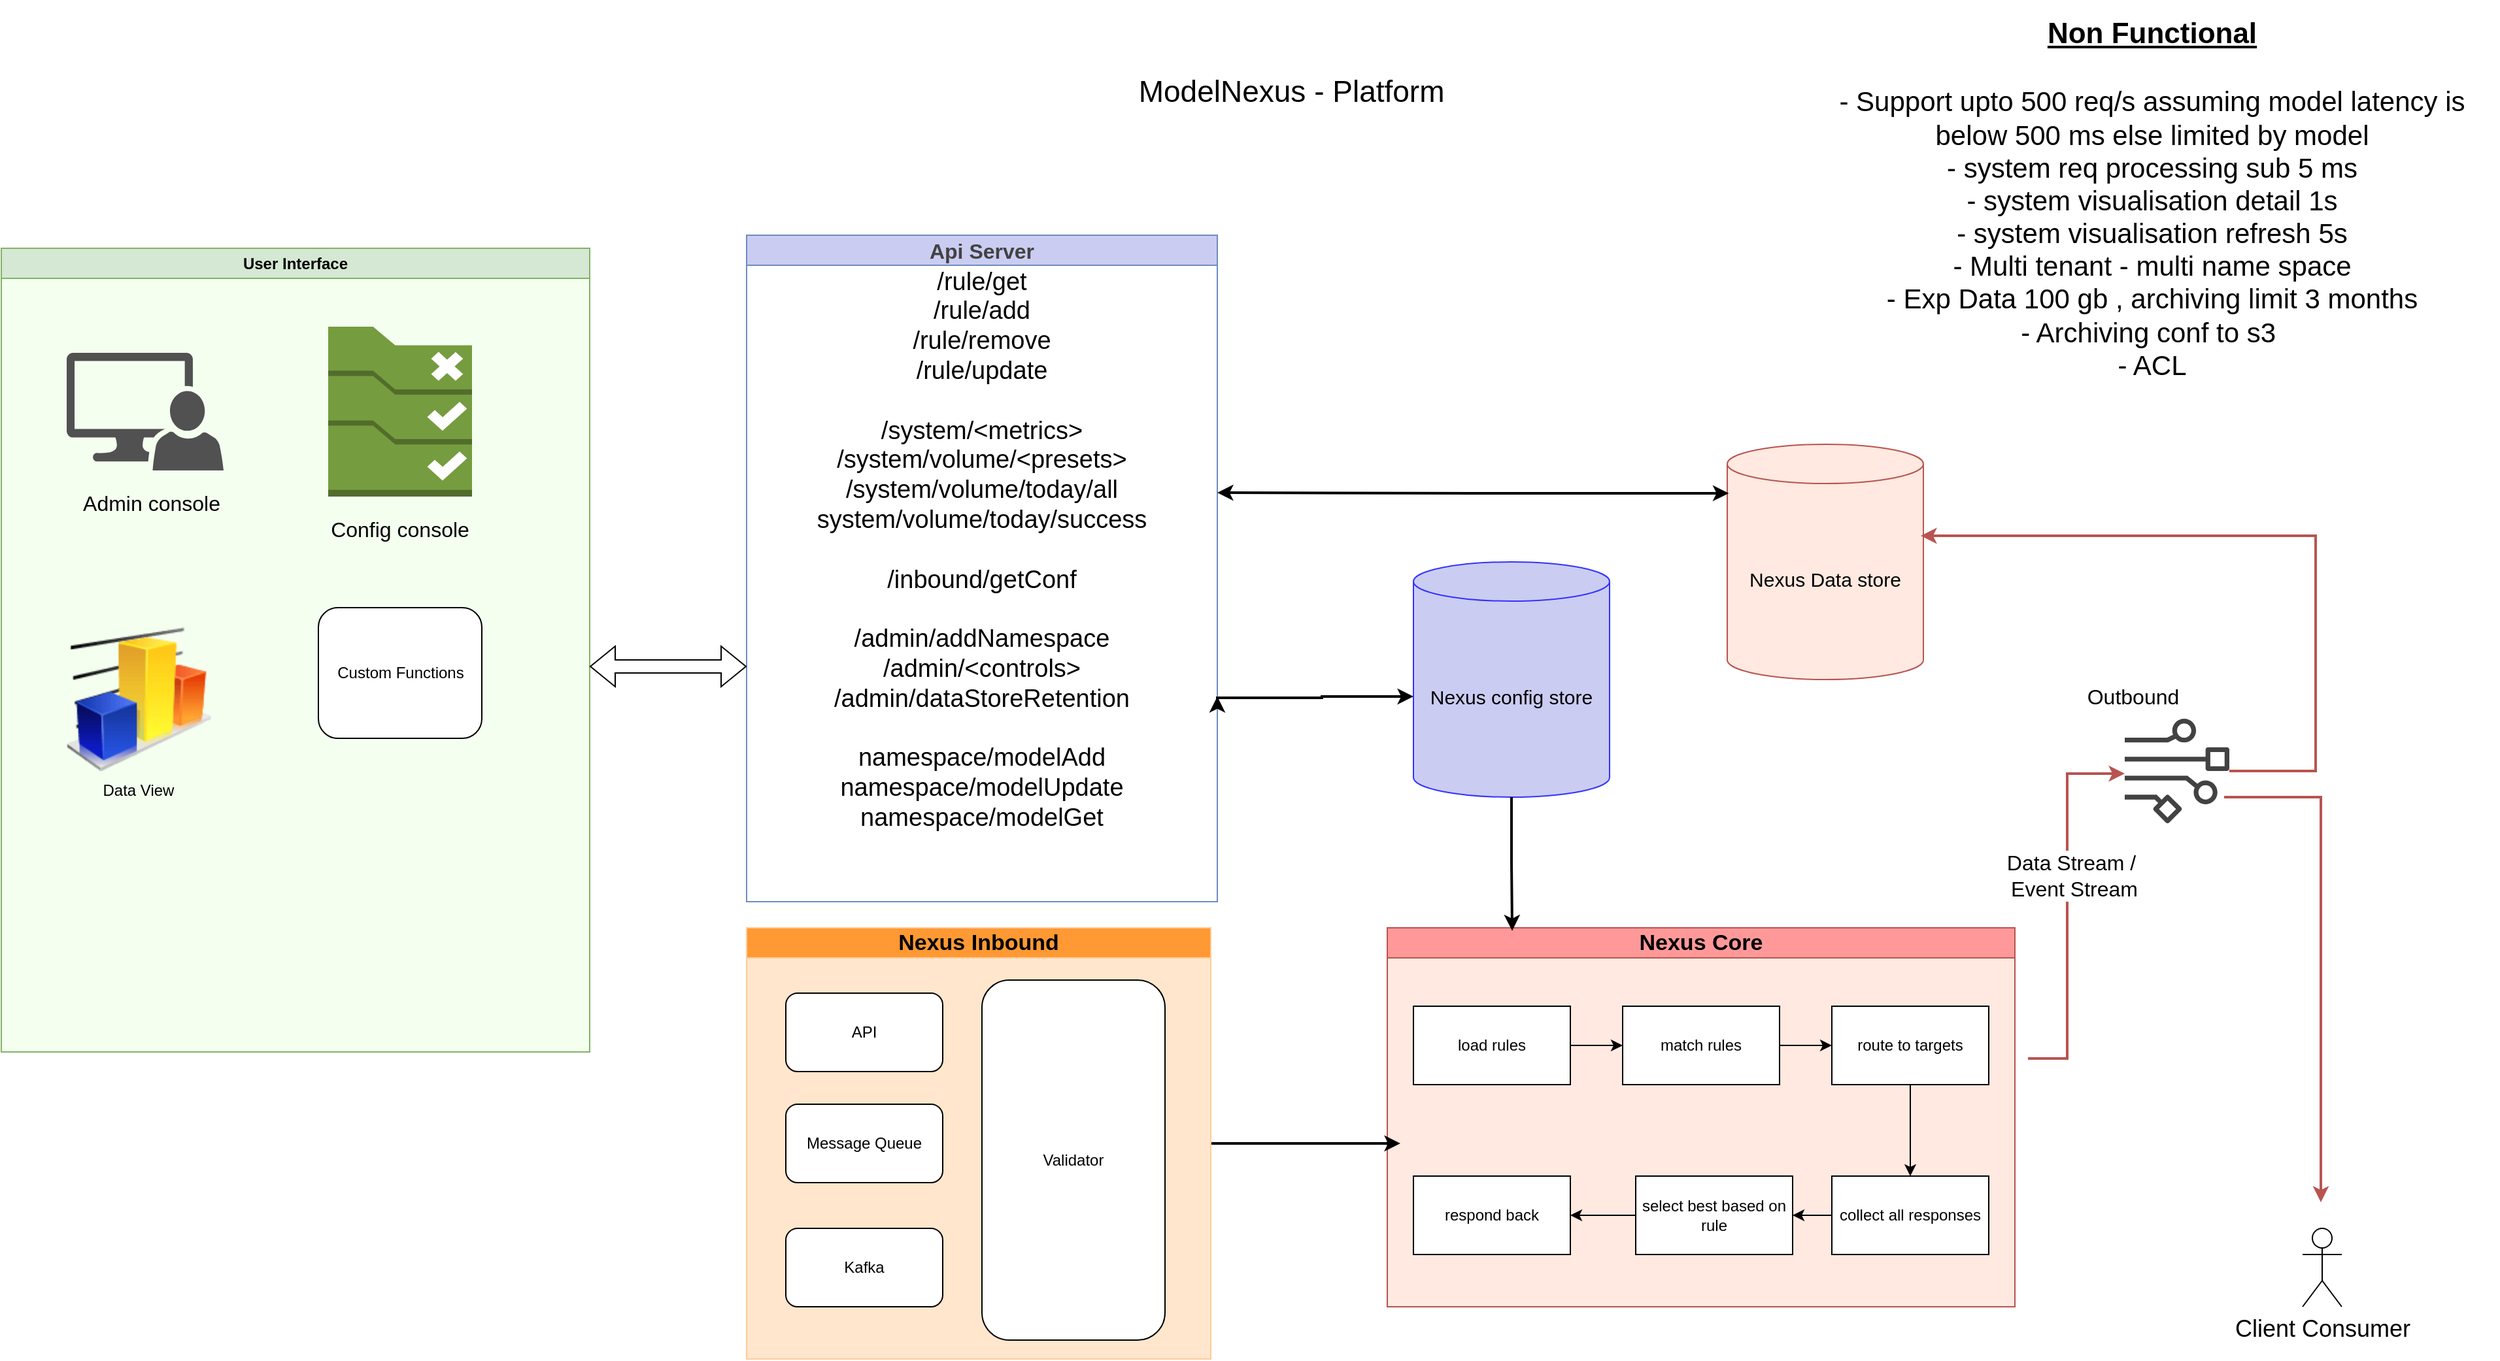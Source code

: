 <mxfile version="24.7.7">
  <diagram name="Page-1" id="GuJsaFXCf7rbCacDJFg-">
    <mxGraphModel dx="2058" dy="2174" grid="1" gridSize="10" guides="1" tooltips="1" connect="1" arrows="1" fold="1" page="1" pageScale="1" pageWidth="827" pageHeight="1169" math="0" shadow="0">
      <root>
        <mxCell id="0" />
        <mxCell id="1" parent="0" />
        <mxCell id="SCZvKBO57X7So9eVnbbf-1" value="&lt;font style=&quot;font-size: 23px;&quot;&gt;ModelNexus - Platform&amp;nbsp;&lt;/font&gt;" style="text;html=1;align=center;verticalAlign=middle;whiteSpace=wrap;rounded=0;" parent="1" vertex="1">
          <mxGeometry x="860" y="-220" width="320" height="140" as="geometry" />
        </mxCell>
        <mxCell id="SCZvKBO57X7So9eVnbbf-6" value="&lt;font style=&quot;font-size: 17px;&quot;&gt;Nexus Core&lt;/font&gt;" style="swimlane;whiteSpace=wrap;html=1;fillColor=#FF9999;strokeColor=#b85450;swimlaneFillColor=#FFE9E0;" parent="1" vertex="1">
          <mxGeometry x="1090" y="490" width="480" height="290" as="geometry" />
        </mxCell>
        <mxCell id="SCZvKBO57X7So9eVnbbf-15" style="edgeStyle=orthogonalEdgeStyle;rounded=0;orthogonalLoop=1;jettySize=auto;html=1;exitX=1;exitY=0.5;exitDx=0;exitDy=0;entryX=0;entryY=0.5;entryDx=0;entryDy=0;" parent="SCZvKBO57X7So9eVnbbf-6" source="SCZvKBO57X7So9eVnbbf-7" target="SCZvKBO57X7So9eVnbbf-8" edge="1">
          <mxGeometry relative="1" as="geometry" />
        </mxCell>
        <mxCell id="SCZvKBO57X7So9eVnbbf-7" value="load rules" style="rounded=0;whiteSpace=wrap;html=1;" parent="SCZvKBO57X7So9eVnbbf-6" vertex="1">
          <mxGeometry x="20" y="60" width="120" height="60" as="geometry" />
        </mxCell>
        <mxCell id="SCZvKBO57X7So9eVnbbf-16" style="edgeStyle=orthogonalEdgeStyle;rounded=0;orthogonalLoop=1;jettySize=auto;html=1;exitX=1;exitY=0.5;exitDx=0;exitDy=0;entryX=0;entryY=0.5;entryDx=0;entryDy=0;" parent="SCZvKBO57X7So9eVnbbf-6" source="SCZvKBO57X7So9eVnbbf-8" target="SCZvKBO57X7So9eVnbbf-9" edge="1">
          <mxGeometry relative="1" as="geometry" />
        </mxCell>
        <mxCell id="SCZvKBO57X7So9eVnbbf-8" value="match rules" style="rounded=0;whiteSpace=wrap;html=1;" parent="SCZvKBO57X7So9eVnbbf-6" vertex="1">
          <mxGeometry x="180" y="60" width="120" height="60" as="geometry" />
        </mxCell>
        <mxCell id="SCZvKBO57X7So9eVnbbf-19" style="edgeStyle=orthogonalEdgeStyle;rounded=0;orthogonalLoop=1;jettySize=auto;html=1;exitX=0.5;exitY=1;exitDx=0;exitDy=0;entryX=0.5;entryY=0;entryDx=0;entryDy=0;" parent="SCZvKBO57X7So9eVnbbf-6" source="SCZvKBO57X7So9eVnbbf-9" target="SCZvKBO57X7So9eVnbbf-14" edge="1">
          <mxGeometry relative="1" as="geometry" />
        </mxCell>
        <mxCell id="SCZvKBO57X7So9eVnbbf-9" value="route to targets" style="rounded=0;whiteSpace=wrap;html=1;" parent="SCZvKBO57X7So9eVnbbf-6" vertex="1">
          <mxGeometry x="340" y="60" width="120" height="60" as="geometry" />
        </mxCell>
        <mxCell id="SCZvKBO57X7So9eVnbbf-39" style="edgeStyle=orthogonalEdgeStyle;rounded=0;orthogonalLoop=1;jettySize=auto;html=1;exitX=0;exitY=0.5;exitDx=0;exitDy=0;entryX=1;entryY=0.5;entryDx=0;entryDy=0;" parent="SCZvKBO57X7So9eVnbbf-6" source="SCZvKBO57X7So9eVnbbf-14" target="SCZvKBO57X7So9eVnbbf-28" edge="1">
          <mxGeometry relative="1" as="geometry" />
        </mxCell>
        <mxCell id="SCZvKBO57X7So9eVnbbf-14" value="collect all responses" style="rounded=0;whiteSpace=wrap;html=1;" parent="SCZvKBO57X7So9eVnbbf-6" vertex="1">
          <mxGeometry x="340" y="190" width="120" height="60" as="geometry" />
        </mxCell>
        <mxCell id="SCZvKBO57X7So9eVnbbf-40" style="edgeStyle=orthogonalEdgeStyle;rounded=0;orthogonalLoop=1;jettySize=auto;html=1;exitX=0;exitY=0.5;exitDx=0;exitDy=0;entryX=1;entryY=0.5;entryDx=0;entryDy=0;" parent="SCZvKBO57X7So9eVnbbf-6" source="SCZvKBO57X7So9eVnbbf-28" target="SCZvKBO57X7So9eVnbbf-38" edge="1">
          <mxGeometry relative="1" as="geometry" />
        </mxCell>
        <mxCell id="SCZvKBO57X7So9eVnbbf-28" value="select best based on rule" style="rounded=0;whiteSpace=wrap;html=1;" parent="SCZvKBO57X7So9eVnbbf-6" vertex="1">
          <mxGeometry x="190" y="190" width="120" height="60" as="geometry" />
        </mxCell>
        <mxCell id="SCZvKBO57X7So9eVnbbf-38" value="respond back" style="rounded=0;whiteSpace=wrap;html=1;" parent="SCZvKBO57X7So9eVnbbf-6" vertex="1">
          <mxGeometry x="20" y="190" width="120" height="60" as="geometry" />
        </mxCell>
        <mxCell id="SCZvKBO57X7So9eVnbbf-41" value="&lt;font style=&quot;font-size: 15px;&quot;&gt;Nexus config store&lt;/font&gt;" style="shape=cylinder3;whiteSpace=wrap;html=1;boundedLbl=1;backgroundOutline=1;size=15;fillColor=#CBCCF2;strokeColor=#3333FF;" parent="1" vertex="1">
          <mxGeometry x="1110" y="210" width="150" height="180" as="geometry" />
        </mxCell>
        <mxCell id="SCZvKBO57X7So9eVnbbf-42" value="&lt;font color=&quot;#424242&quot; style=&quot;font-size: 16px;&quot;&gt;Api Server&lt;/font&gt;" style="swimlane;whiteSpace=wrap;html=1;fillColor=#CBCCF2;strokeColor=#6c8ebf;" parent="1" vertex="1">
          <mxGeometry x="600" y="-40" width="360" height="510" as="geometry" />
        </mxCell>
        <mxCell id="5m-fN42RZaUffiaMogSR-8" value="&lt;div&gt;&lt;span style=&quot;font-size: 19px;&quot;&gt;&lt;br&gt;&lt;/span&gt;&lt;/div&gt;&lt;div&gt;&lt;span style=&quot;font-size: 19px;&quot;&gt;/rule/get&lt;/span&gt;&lt;br&gt;&lt;/div&gt;&lt;span style=&quot;font-size: 19px;&quot;&gt;/rule/add&lt;/span&gt;&lt;div&gt;&lt;span style=&quot;font-size: 19px;&quot;&gt;/rule/remove&lt;/span&gt;&lt;/div&gt;&lt;div&gt;&lt;span style=&quot;font-size: 19px;&quot;&gt;/rule/update&lt;/span&gt;&lt;/div&gt;&lt;div&gt;&lt;span style=&quot;font-size: 19px;&quot;&gt;&lt;br&gt;&lt;/span&gt;&lt;/div&gt;&lt;div&gt;&lt;span style=&quot;font-size: 19px;&quot;&gt;/system/&amp;lt;metrics&amp;gt;&lt;/span&gt;&lt;/div&gt;&lt;div&gt;&lt;span style=&quot;font-size: 19px;&quot;&gt;/system/volume/&amp;lt;presets&amp;gt;&lt;/span&gt;&lt;/div&gt;&lt;div&gt;&lt;span style=&quot;font-size: 19px;&quot;&gt;/system/volume/today/all&lt;/span&gt;&lt;/div&gt;&lt;div&gt;&lt;span style=&quot;font-size: 19px;&quot;&gt;system/volume/today/success&lt;/span&gt;&lt;/div&gt;&lt;div&gt;&lt;span style=&quot;font-size: 19px;&quot;&gt;&lt;br&gt;&lt;/span&gt;&lt;/div&gt;&lt;div&gt;&lt;span style=&quot;font-size: 19px;&quot;&gt;/inbound/getConf&lt;/span&gt;&lt;/div&gt;&lt;div&gt;&lt;span style=&quot;font-size: 19px;&quot;&gt;&lt;br&gt;&lt;/span&gt;&lt;/div&gt;&lt;div&gt;&lt;span style=&quot;font-size: 19px;&quot;&gt;/admin/addNamespace&lt;/span&gt;&lt;/div&gt;&lt;div&gt;&lt;span style=&quot;font-size: 19px;&quot;&gt;/admin/&amp;lt;controls&amp;gt;&lt;/span&gt;&lt;/div&gt;&lt;div&gt;&lt;span style=&quot;font-size: 19px;&quot;&gt;/admin/dataStoreRetention&lt;/span&gt;&lt;/div&gt;&lt;div&gt;&lt;span style=&quot;font-size: 19px;&quot;&gt;&lt;br&gt;&lt;/span&gt;&lt;/div&gt;&lt;div&gt;&lt;span style=&quot;font-size: 19px;&quot;&gt;namespace/modelAdd&lt;/span&gt;&lt;/div&gt;&lt;div&gt;&lt;span style=&quot;font-size: 19px;&quot;&gt;namespace/modelUpdate&lt;/span&gt;&lt;/div&gt;&lt;div&gt;&lt;span style=&quot;font-size: 19px;&quot;&gt;namespace/modelGet&lt;/span&gt;&lt;/div&gt;&lt;div&gt;&lt;span style=&quot;font-size: 19px;&quot;&gt;&lt;br&gt;&lt;/span&gt;&lt;/div&gt;&lt;div&gt;&lt;br&gt;&lt;/div&gt;&lt;div&gt;&lt;br&gt;&lt;/div&gt;" style="text;html=1;align=center;verticalAlign=middle;whiteSpace=wrap;rounded=0;" vertex="1" parent="SCZvKBO57X7So9eVnbbf-42">
          <mxGeometry x="75" y="150" width="210" height="210" as="geometry" />
        </mxCell>
        <mxCell id="SCZvKBO57X7So9eVnbbf-51" style="edgeStyle=orthogonalEdgeStyle;rounded=0;orthogonalLoop=1;jettySize=auto;html=1;strokeWidth=2;" parent="1" source="SCZvKBO57X7So9eVnbbf-47" edge="1">
          <mxGeometry relative="1" as="geometry">
            <mxPoint x="1100" y="655" as="targetPoint" />
          </mxGeometry>
        </mxCell>
        <mxCell id="SCZvKBO57X7So9eVnbbf-47" value="&lt;font style=&quot;font-size: 17px;&quot;&gt;Nexus Inbound&lt;/font&gt;" style="swimlane;whiteSpace=wrap;html=1;fillColor=#FF9933;strokeColor=#FFCC99;swimlaneFillColor=#FFE6CC;" parent="1" vertex="1">
          <mxGeometry x="600" y="490" width="355" height="330" as="geometry" />
        </mxCell>
        <mxCell id="SCZvKBO57X7So9eVnbbf-48" value="API" style="rounded=1;whiteSpace=wrap;html=1;" parent="SCZvKBO57X7So9eVnbbf-47" vertex="1">
          <mxGeometry x="30" y="50" width="120" height="60" as="geometry" />
        </mxCell>
        <mxCell id="SCZvKBO57X7So9eVnbbf-49" value="Message Queue" style="rounded=1;whiteSpace=wrap;html=1;" parent="SCZvKBO57X7So9eVnbbf-47" vertex="1">
          <mxGeometry x="30" y="135" width="120" height="60" as="geometry" />
        </mxCell>
        <mxCell id="SCZvKBO57X7So9eVnbbf-50" value="Kafka" style="rounded=1;whiteSpace=wrap;html=1;" parent="SCZvKBO57X7So9eVnbbf-47" vertex="1">
          <mxGeometry x="30" y="230" width="120" height="60" as="geometry" />
        </mxCell>
        <mxCell id="SCZvKBO57X7So9eVnbbf-56" value="Validator" style="rounded=1;whiteSpace=wrap;html=1;rotation=0;" parent="SCZvKBO57X7So9eVnbbf-47" vertex="1">
          <mxGeometry x="180" y="40" width="140" height="275.5" as="geometry" />
        </mxCell>
        <mxCell id="SCZvKBO57X7So9eVnbbf-52" value="&lt;font style=&quot;font-size: 15px;&quot;&gt;Nexus Data store&lt;/font&gt;" style="shape=cylinder3;whiteSpace=wrap;html=1;boundedLbl=1;backgroundOutline=1;size=15;fillColor=#FFE9E0;strokeColor=#b85450;" parent="1" vertex="1">
          <mxGeometry x="1350" y="120" width="150" height="180" as="geometry" />
        </mxCell>
        <mxCell id="SCZvKBO57X7So9eVnbbf-61" style="edgeStyle=orthogonalEdgeStyle;rounded=0;orthogonalLoop=1;jettySize=auto;html=1;startArrow=classic;startFill=1;strokeWidth=2;" parent="1" edge="1">
          <mxGeometry relative="1" as="geometry">
            <mxPoint x="960" y="313" as="sourcePoint" />
            <mxPoint x="1110" y="313" as="targetPoint" />
            <Array as="points">
              <mxPoint x="1040" y="314" />
            </Array>
          </mxGeometry>
        </mxCell>
        <mxCell id="SCZvKBO57X7So9eVnbbf-62" style="edgeStyle=orthogonalEdgeStyle;rounded=0;orthogonalLoop=1;jettySize=auto;html=1;entryX=0.008;entryY=0.208;entryDx=0;entryDy=0;entryPerimeter=0;startArrow=classic;startFill=1;strokeWidth=2;" parent="1" target="SCZvKBO57X7So9eVnbbf-52" edge="1">
          <mxGeometry relative="1" as="geometry">
            <mxPoint x="960" y="157" as="sourcePoint" />
          </mxGeometry>
        </mxCell>
        <mxCell id="SCZvKBO57X7So9eVnbbf-64" style="edgeStyle=orthogonalEdgeStyle;rounded=0;orthogonalLoop=1;jettySize=auto;html=1;exitX=0.5;exitY=1;exitDx=0;exitDy=0;exitPerimeter=0;entryX=0.199;entryY=0.008;entryDx=0;entryDy=0;entryPerimeter=0;strokeWidth=2;" parent="1" source="SCZvKBO57X7So9eVnbbf-41" target="SCZvKBO57X7So9eVnbbf-6" edge="1">
          <mxGeometry relative="1" as="geometry" />
        </mxCell>
        <mxCell id="SCZvKBO57X7So9eVnbbf-66" value="" style="sketch=0;outlineConnect=0;fillColor=#424242;strokeColor=#3A5431;dashed=0;verticalLabelPosition=bottom;verticalAlign=top;align=center;html=1;fontSize=12;fontStyle=0;aspect=fixed;pointerEvents=1;shape=mxgraph.aws4.data_stream;fontColor=#ffffff;" parent="1" vertex="1">
          <mxGeometry x="1654" y="330" width="80" height="80" as="geometry" />
        </mxCell>
        <mxCell id="5m-fN42RZaUffiaMogSR-2" style="edgeStyle=orthogonalEdgeStyle;rounded=0;orthogonalLoop=1;jettySize=auto;html=1;fillColor=#f8cecc;strokeColor=#b85450;strokeWidth=2;" edge="1" parent="1" target="SCZvKBO57X7So9eVnbbf-66">
          <mxGeometry relative="1" as="geometry">
            <mxPoint x="1580" y="590" as="sourcePoint" />
            <mxPoint x="1620" y="590" as="targetPoint" />
            <Array as="points">
              <mxPoint x="1610" y="590" />
              <mxPoint x="1610" y="372" />
            </Array>
          </mxGeometry>
        </mxCell>
        <mxCell id="5m-fN42RZaUffiaMogSR-3" value="&lt;font style=&quot;font-size: 16px;&quot;&gt;Data Stream /&amp;nbsp;&lt;/font&gt;&lt;div style=&quot;font-size: 16px;&quot;&gt;&lt;font style=&quot;font-size: 16px;&quot;&gt;Event Stream&lt;/font&gt;&lt;/div&gt;" style="edgeLabel;html=1;align=center;verticalAlign=middle;resizable=0;points=[];" vertex="1" connectable="0" parent="5m-fN42RZaUffiaMogSR-2">
          <mxGeometry x="-0.616" y="1" relative="1" as="geometry">
            <mxPoint x="6" y="-114" as="offset" />
          </mxGeometry>
        </mxCell>
        <mxCell id="5m-fN42RZaUffiaMogSR-5" value="" style="endArrow=classic;html=1;rounded=0;edgeStyle=orthogonalEdgeStyle;fillColor=#f8cecc;strokeColor=#b85450;strokeWidth=2;" edge="1" parent="1" source="SCZvKBO57X7So9eVnbbf-66">
          <mxGeometry width="50" height="50" relative="1" as="geometry">
            <mxPoint x="1790" y="370" as="sourcePoint" />
            <mxPoint x="1498" y="190" as="targetPoint" />
            <Array as="points">
              <mxPoint x="1800" y="370" />
              <mxPoint x="1800" y="190" />
              <mxPoint x="1498" y="190" />
            </Array>
          </mxGeometry>
        </mxCell>
        <mxCell id="5m-fN42RZaUffiaMogSR-6" value="" style="endArrow=classic;html=1;rounded=0;edgeStyle=orthogonalEdgeStyle;fillColor=#f8cecc;strokeColor=#b85450;strokeWidth=2;" edge="1" parent="1">
          <mxGeometry width="50" height="50" relative="1" as="geometry">
            <mxPoint x="1730" y="390" as="sourcePoint" />
            <mxPoint x="1804" y="700" as="targetPoint" />
            <Array as="points">
              <mxPoint x="1804" y="390" />
            </Array>
          </mxGeometry>
        </mxCell>
        <mxCell id="5m-fN42RZaUffiaMogSR-7" value="&lt;font style=&quot;font-size: 18px;&quot;&gt;Client Consumer&lt;/font&gt;" style="shape=umlActor;verticalLabelPosition=bottom;verticalAlign=top;html=1;outlineConnect=0;" vertex="1" parent="1">
          <mxGeometry x="1790" y="720" width="30" height="60" as="geometry" />
        </mxCell>
        <mxCell id="5m-fN42RZaUffiaMogSR-10" value="User Interface" style="swimlane;whiteSpace=wrap;html=1;fillColor=#d5e8d4;strokeColor=#82b366;swimlaneFillColor=#F4FFF0;" vertex="1" parent="1">
          <mxGeometry x="30" y="-30" width="450" height="615" as="geometry" />
        </mxCell>
        <mxCell id="5m-fN42RZaUffiaMogSR-14" value="" style="sketch=0;pointerEvents=1;shadow=0;dashed=0;html=1;strokeColor=none;labelPosition=center;verticalLabelPosition=bottom;verticalAlign=top;align=center;fillColor=#515151;shape=mxgraph.mscae.system_center.admin_console" vertex="1" parent="5m-fN42RZaUffiaMogSR-10">
          <mxGeometry x="50" y="80" width="120" height="90" as="geometry" />
        </mxCell>
        <mxCell id="5m-fN42RZaUffiaMogSR-15" value="" style="outlineConnect=0;dashed=0;verticalLabelPosition=bottom;verticalAlign=top;align=center;html=1;shape=mxgraph.aws3.config_rule;fillColor=#759C3E;gradientColor=none;" vertex="1" parent="5m-fN42RZaUffiaMogSR-10">
          <mxGeometry x="250" y="60" width="110" height="130" as="geometry" />
        </mxCell>
        <mxCell id="5m-fN42RZaUffiaMogSR-19" value="" style="image;html=1;image=img/lib/clip_art/finance/Graph_128x128.png" vertex="1" parent="5m-fN42RZaUffiaMogSR-10">
          <mxGeometry x="30" y="290" width="150" height="110" as="geometry" />
        </mxCell>
        <mxCell id="5m-fN42RZaUffiaMogSR-21" value="&lt;font style=&quot;font-size: 16px;&quot;&gt;Admin console&lt;/font&gt;" style="text;html=1;align=center;verticalAlign=middle;whiteSpace=wrap;rounded=0;" vertex="1" parent="5m-fN42RZaUffiaMogSR-10">
          <mxGeometry x="45" y="180" width="140" height="30" as="geometry" />
        </mxCell>
        <mxCell id="5m-fN42RZaUffiaMogSR-27" value="&lt;font style=&quot;font-size: 16px;&quot;&gt;Config console&lt;/font&gt;" style="text;html=1;align=center;verticalAlign=middle;whiteSpace=wrap;rounded=0;" vertex="1" parent="5m-fN42RZaUffiaMogSR-10">
          <mxGeometry x="235" y="200" width="140" height="30" as="geometry" />
        </mxCell>
        <mxCell id="5m-fN42RZaUffiaMogSR-28" value="Data View" style="text;html=1;align=center;verticalAlign=middle;whiteSpace=wrap;rounded=0;" vertex="1" parent="5m-fN42RZaUffiaMogSR-10">
          <mxGeometry x="75" y="400" width="60" height="30" as="geometry" />
        </mxCell>
        <mxCell id="5m-fN42RZaUffiaMogSR-31" value="Custom Functions" style="rounded=1;whiteSpace=wrap;html=1;" vertex="1" parent="5m-fN42RZaUffiaMogSR-10">
          <mxGeometry x="242.5" y="275" width="125" height="100" as="geometry" />
        </mxCell>
        <mxCell id="5m-fN42RZaUffiaMogSR-20" value="&lt;font style=&quot;font-size: 16px;&quot;&gt;Outbound&lt;/font&gt;" style="text;html=1;align=center;verticalAlign=middle;resizable=0;points=[];autosize=1;strokeColor=none;fillColor=none;" vertex="1" parent="1">
          <mxGeometry x="1615" y="298" width="90" height="30" as="geometry" />
        </mxCell>
        <mxCell id="5m-fN42RZaUffiaMogSR-30" value="" style="shape=flexArrow;endArrow=classic;startArrow=classic;html=1;rounded=0;" edge="1" parent="1">
          <mxGeometry width="100" height="100" relative="1" as="geometry">
            <mxPoint x="480" y="290" as="sourcePoint" />
            <mxPoint x="600" y="290" as="targetPoint" />
          </mxGeometry>
        </mxCell>
        <mxCell id="5m-fN42RZaUffiaMogSR-32" value="&lt;font style=&quot;font-size: 22px;&quot;&gt;&lt;u&gt;&lt;b&gt;Non Functional&lt;/b&gt;&lt;/u&gt;&lt;/font&gt;&lt;div style=&quot;font-size: 21px;&quot;&gt;&lt;span style=&quot;font-size: 22px;&quot;&gt;&lt;b&gt;&lt;u&gt;&lt;br&gt;&lt;/u&gt;&lt;/b&gt;&lt;/span&gt;&lt;div style=&quot;&quot;&gt;&lt;font style=&quot;font-size: 21px;&quot;&gt;- Support upto 500 req/s assuming model latency is below 500 ms else limited by model&lt;/font&gt;&lt;/div&gt;&lt;div style=&quot;&quot;&gt;&lt;font style=&quot;font-size: 21px;&quot;&gt;- system req processing sub 5 ms&lt;/font&gt;&lt;/div&gt;&lt;div style=&quot;&quot;&gt;&lt;font style=&quot;font-size: 21px;&quot;&gt;- system visualisation detail 1s&lt;/font&gt;&lt;/div&gt;&lt;div style=&quot;&quot;&gt;&lt;font style=&quot;font-size: 21px;&quot;&gt;- system visualisation refresh 5s&lt;/font&gt;&lt;/div&gt;&lt;div style=&quot;&quot;&gt;&lt;font style=&quot;font-size: 21px;&quot;&gt;- Multi tenant - multi name space&lt;/font&gt;&lt;/div&gt;&lt;div style=&quot;&quot;&gt;&lt;font style=&quot;font-size: 21px;&quot;&gt;- Exp Data 100 gb , archiving limit 3 months&lt;/font&gt;&lt;/div&gt;&lt;div style=&quot;&quot;&gt;&lt;font style=&quot;font-size: 21px;&quot;&gt;- Archiving conf to s3&amp;nbsp;&lt;/font&gt;&lt;/div&gt;&lt;div style=&quot;&quot;&gt;&lt;font style=&quot;font-size: 21px;&quot;&gt;- ACL&lt;/font&gt;&lt;/div&gt;&lt;div style=&quot;font-size: 22px;&quot;&gt;&lt;br&gt;&lt;/div&gt;&lt;/div&gt;" style="text;html=1;align=center;verticalAlign=middle;whiteSpace=wrap;rounded=0;strokeWidth=4;" vertex="1" parent="1">
          <mxGeometry x="1410" y="-120" width="530" height="130" as="geometry" />
        </mxCell>
      </root>
    </mxGraphModel>
  </diagram>
</mxfile>
